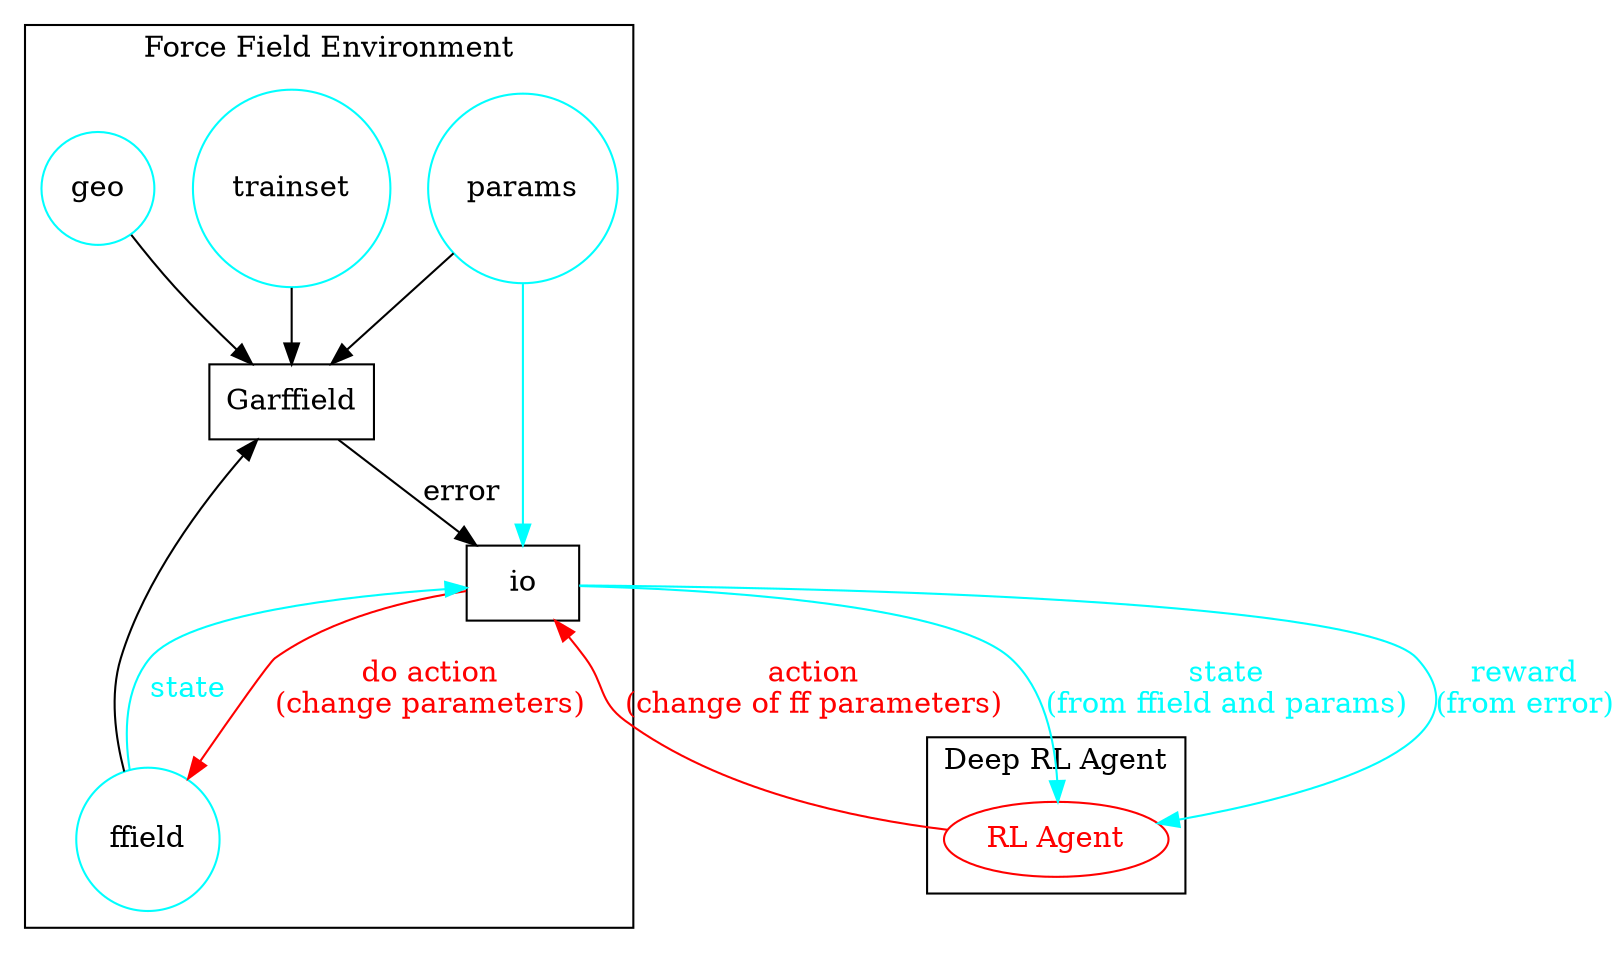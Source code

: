 digraph drlff{
//    rankdir=LR
    node[shape=box]
    subgraph cluster_drl{
        label="Deep RL Agent"
        rl[label="RL Agent", shape=oval, color=red, fontcolor=red]
    }

    subgraph cluster_ff{
        label="Force Field Environment"
        ga[label="Garffield"]
        io
        trainset[shape=circle, color=cyan]
        geo[shape=circle, color=cyan]
        ffield[shape=circle, color=cyan]
        params[shape=circle, color=cyan]
        {ffield, trainset, geo, params}{rank=same}
    }

    {ffield, trainset, geo, params} -> ga
    ga -> io[label="error"]
    io -> rl[label="state\n(from ffield and params)", color=cyan, fontcolor=cyan]
    io -> rl[label="reward\n(from error)", color=cyan, fontcolor=cyan]
    rl -> io[label="action\n(change of ff parameters)", color=red, fontcolor=red]
    params -> io[color=cyan, fontcolor=cyan]
    ffield -> io[label="state", fontcolor=cyan, color=cyan]
    io -> ffield[label="do action\n(change parameters)", color=red, fontcolor=red]
}
